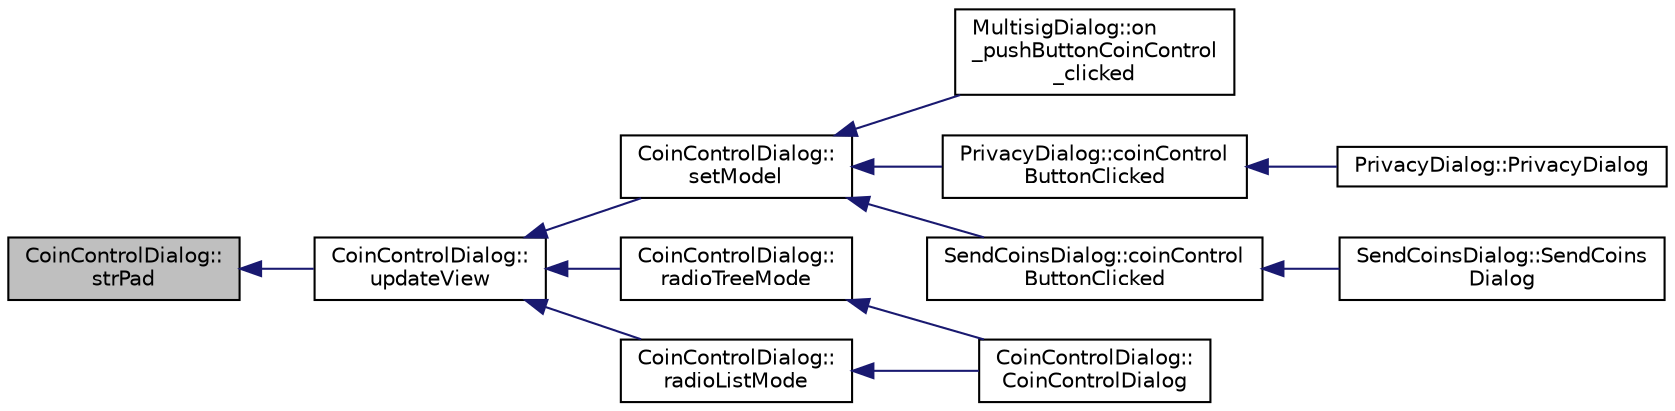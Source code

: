 digraph "CoinControlDialog::strPad"
{
  edge [fontname="Helvetica",fontsize="10",labelfontname="Helvetica",labelfontsize="10"];
  node [fontname="Helvetica",fontsize="10",shape=record];
  rankdir="LR";
  Node726 [label="CoinControlDialog::\lstrPad",height=0.2,width=0.4,color="black", fillcolor="grey75", style="filled", fontcolor="black"];
  Node726 -> Node727 [dir="back",color="midnightblue",fontsize="10",style="solid",fontname="Helvetica"];
  Node727 [label="CoinControlDialog::\lupdateView",height=0.2,width=0.4,color="black", fillcolor="white", style="filled",URL="$class_coin_control_dialog.html#aadea33050e5c1efd5eae8d2fcfa721f9"];
  Node727 -> Node728 [dir="back",color="midnightblue",fontsize="10",style="solid",fontname="Helvetica"];
  Node728 [label="CoinControlDialog::\lsetModel",height=0.2,width=0.4,color="black", fillcolor="white", style="filled",URL="$class_coin_control_dialog.html#a4c34a48574814089c54f763a22f5317a"];
  Node728 -> Node729 [dir="back",color="midnightblue",fontsize="10",style="solid",fontname="Helvetica"];
  Node729 [label="MultisigDialog::on\l_pushButtonCoinControl\l_clicked",height=0.2,width=0.4,color="black", fillcolor="white", style="filled",URL="$class_multisig_dialog.html#a3d21b360d294040f947ce6cc685dfdfa"];
  Node728 -> Node730 [dir="back",color="midnightblue",fontsize="10",style="solid",fontname="Helvetica"];
  Node730 [label="PrivacyDialog::coinControl\lButtonClicked",height=0.2,width=0.4,color="black", fillcolor="white", style="filled",URL="$class_privacy_dialog.html#a16488c5d2fb41caedb18e9a6c1a376bb"];
  Node730 -> Node731 [dir="back",color="midnightblue",fontsize="10",style="solid",fontname="Helvetica"];
  Node731 [label="PrivacyDialog::PrivacyDialog",height=0.2,width=0.4,color="black", fillcolor="white", style="filled",URL="$class_privacy_dialog.html#ab7308b7ed5782dfa26fb1f216385207c"];
  Node728 -> Node732 [dir="back",color="midnightblue",fontsize="10",style="solid",fontname="Helvetica"];
  Node732 [label="SendCoinsDialog::coinControl\lButtonClicked",height=0.2,width=0.4,color="black", fillcolor="white", style="filled",URL="$class_send_coins_dialog.html#a59d757d9e4bea5b380eb480fd79cfb49"];
  Node732 -> Node733 [dir="back",color="midnightblue",fontsize="10",style="solid",fontname="Helvetica"];
  Node733 [label="SendCoinsDialog::SendCoins\lDialog",height=0.2,width=0.4,color="black", fillcolor="white", style="filled",URL="$class_send_coins_dialog.html#a0df5bc29d1df68eda44826651afc595f"];
  Node727 -> Node734 [dir="back",color="midnightblue",fontsize="10",style="solid",fontname="Helvetica"];
  Node734 [label="CoinControlDialog::\lradioTreeMode",height=0.2,width=0.4,color="black", fillcolor="white", style="filled",URL="$class_coin_control_dialog.html#a1990d478f3ffba666c358a4f1bd395ec"];
  Node734 -> Node735 [dir="back",color="midnightblue",fontsize="10",style="solid",fontname="Helvetica"];
  Node735 [label="CoinControlDialog::\lCoinControlDialog",height=0.2,width=0.4,color="black", fillcolor="white", style="filled",URL="$class_coin_control_dialog.html#a8eafb58ed1c5668af9a4890704136671"];
  Node727 -> Node736 [dir="back",color="midnightblue",fontsize="10",style="solid",fontname="Helvetica"];
  Node736 [label="CoinControlDialog::\lradioListMode",height=0.2,width=0.4,color="black", fillcolor="white", style="filled",URL="$class_coin_control_dialog.html#a775c6d290cb63667a434b09072094533"];
  Node736 -> Node735 [dir="back",color="midnightblue",fontsize="10",style="solid",fontname="Helvetica"];
}
